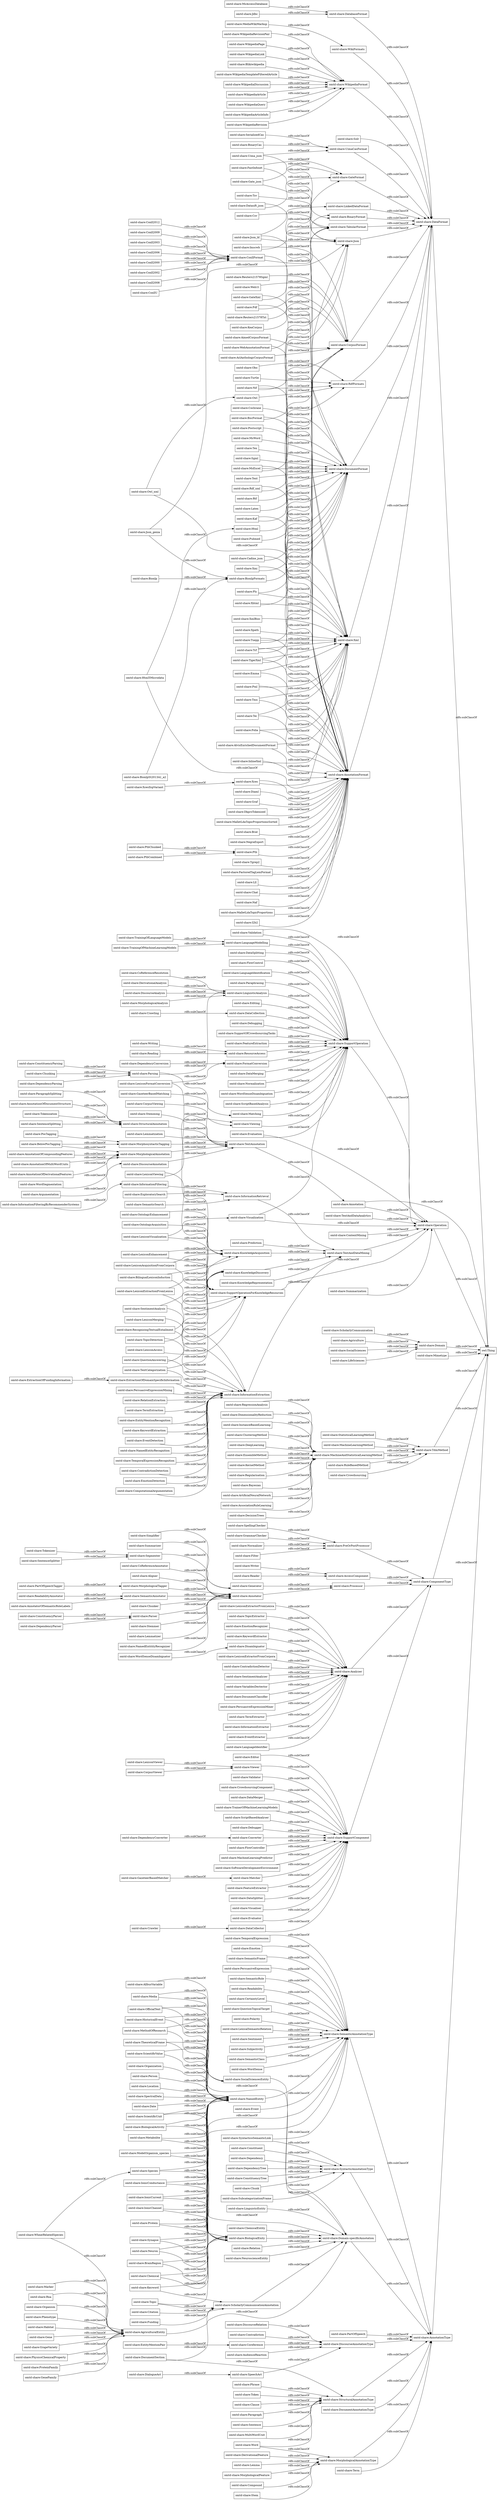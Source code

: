 digraph ar2dtool_diagram { 
rankdir=LR;
size="1000"
node [shape = rectangle, color="black"]; "omtd-share:DocumentSection" "omtd-share:Event" "omtd-share:MachineLearningMethod" "omtd-share:Reuters21578Txt" "omtd-share:BiologicalEnity" "omtd-share:Keyword" "omtd-share:AlvisEnrichedDocumentFormat" "omtd-share:Phenotype" "omtd-share:DecisionTrees" "omtd-share:MorphologicalAnalysis" "omtd-share:Owl" "omtd-share:Conll2003" "omtd-share:Stem" "omtd-share:DocumentClassifier" "omtd-share:Habitat" "omtd-share:DependencyParser" "omtd-share:TextAndDataMining" "omtd-share:Lll" "omtd-share:DataSplitting" "omtd-share:FlowControl" "omtd-share:GateXml" "omtd-share:SentimentAnalysis" "omtd-share:TemporalExpression" "omtd-share:Emotion" "omtd-share:LanguageIdentification" "omtd-share:PtbCombined" "omtd-share:ScientificUnit" "omtd-share:BiologicalActivity" "omtd-share:DiscourceRelation" "omtd-share:RegressionAnalysis" "omtd-share:Xhtml" "omtd-share:SemanticFrame" "omtd-share:Chunker" "omtd-share:Blikiwikipedia" "omtd-share:RecognizingTextualEntailment" "omtd-share:LexiconEnhancement" "omtd-share:PersuasiveExpression" "omtd-share:Chat" "omtd-share:PersuasiveExpressionMiner" "omtd-share:NamedEntityRecognition" "omtd-share:Constituent" "omtd-share:Cochrane" "omtd-share:Agriculture" "omtd-share:Tcf" "omtd-share:Parsing" "omtd-share:DocumentAnnotationType" "omtd-share:TermExtractor" "omtd-share:Paragraph" "omtd-share:Metabolite" "omtd-share:Kaf" "omtd-share:UimaCasFormat" "omtd-share:DataFormat" "omtd-share:DimensionalityReduction" "omtd-share:Media" "omtd-share:KeaCorpus" "omtd-share:WikipediaTemplateFilteredArticle" "omtd-share:SemanticRole" "omtd-share:GazeteerBasedMatcher" "omtd-share:Gate_json" "omtd-share:Generator" "omtd-share:Contradiction" "omtd-share:Naf" "omtd-share:AnnotationOfDocumentStructure" "omtd-share:SoftwareDevelopmentEnvironment" "omtd-share:SupportOperation" "omtd-share:Tsv" "omtd-share:Argumentation" "omtd-share:ExploratorySearch" "omtd-share:Conll2006" "omtd-share:Postscript" "omtd-share:Filter" "omtd-share:ModelOrganism_species" "omtd-share:Csv" "omtd-share:Parser" "omtd-share:ConstituencyParsing" "omtd-share:InformationExtractor" "omtd-share:AimedCorpusFormat" "omtd-share:SyntacticoSemanticLink" "omtd-share:Stemming" "omtd-share:ScholarlyCommunicationAnnotation" "omtd-share:Word" "omtd-share:Converter" "omtd-share:NamedEntity" "omtd-share:XcesIlspVariant" "omtd-share:Conll2000" "omtd-share:Paraphrasing" "omtd-share:DocumentFormat" "omtd-share:MalletLdaTopicProportions" "omtd-share:Sentence" "omtd-share:Gene" "omtd-share:Emma" "omtd-share:FeatureExtractor" "omtd-share:Operation" "omtd-share:Mimetype" "omtd-share:Chunk" "omtd-share:XmlBioc" "omtd-share:Stemmer" "omtd-share:WordSegmentation" "omtd-share:InformationRetrieval" "omtd-share:KnowledgeRepresentation" "omtd-share:Datasift_json" "omtd-share:AclAnthologyCorpusFormat" "omtd-share:ResourceAccess" "omtd-share:InformationExtraction" "omtd-share:ConstituencyParser" "omtd-share:TigerXml" "omtd-share:Reader" "omtd-share:LinkedDataFormat" "omtd-share:DiscourseAnnotationType" "omtd-share:Validation" "omtd-share:Tokenizer" "omtd-share:Lemmatizer" "omtd-share:Html" "omtd-share:NamedEntitityRecognizer" "omtd-share:InstanceBasedLearning" "omtd-share:TrainingOfMachineLearningModels" "omtd-share:DataSplitter" "omtd-share:Cadixe_json" "omtd-share:RuleBasedMethod" "omtd-share:Crowdsourcing" "omtd-share:IonicConductance" "omtd-share:Json_ld" "omtd-share:Diaml" "omtd-share:WikipediaDiscussion" "omtd-share:EntityMentionPair" "omtd-share:Disambiguator" "omtd-share:TemporalExpressionRecognition" "omtd-share:AgriculturalEntity" "omtd-share:SentenceSplitter" "omtd-share:PartOfSpeechTagger" "omtd-share:FastInfoset" "omtd-share:Term" "omtd-share:Visualiser" "omtd-share:Reuters21578Sgml" "omtd-share:TopicDetection" "omtd-share:Tex" "omtd-share:Readability" "omtd-share:NeuroscienceEntity" "omtd-share:Matching" "omtd-share:Segmenter" "omtd-share:ContradictionDetection" "omtd-share:Owl_xml" "omtd-share:Domain-specificAnnotation" "omtd-share:Organization" "omtd-share:EventExtractor" "omtd-share:LexiconViewer" "omtd-share:CorpusViewing" "omtd-share:CoReferenceAnnotator" "omtd-share:SpellingChecker" "omtd-share:GateFormat" "omtd-share:Aligner" "omtd-share:WordSenseDisambiguator" "omtd-share:Compound" "omtd-share:Tokenization" "omtd-share:GrapeVariety" "omtd-share:ClusteringMethod" "omtd-share:Conll2002" "omtd-share:MediaWikiMarkup" "omtd-share:LexiconAccess" "omtd-share:CoReferenceResolution" "omtd-share:Html5Microdata" "omtd-share:DatabaseFormat" "omtd-share:LexiconAcquisitionFromCorpora" "omtd-share:AnnotationOfCompoundingFeatures" "omtd-share:OfficialText" "omtd-share:LanguageIdentifier" "omtd-share:Debugging" "omtd-share:LexiconExtractorFromLexica" "omtd-share:PosTagging" "omtd-share:BilingualLexiconInduction" "omtd-share:Ptb" "omtd-share:Evaluator" "omtd-share:Processor" "omtd-share:LanguageModelling" "omtd-share:WikiFormats" "omtd-share:CertaintyLevel" "omtd-share:MachineAndStatisticalLearningMethod" "omtd-share:Pml" "omtd-share:AnnotationFormat" "omtd-share:Matcher" "omtd-share:PhysicoChemicalProperty" "omtd-share:SupportOfCrowdsourcingTasks" "omtd-share:QuestionTopicalTarget" "omtd-share:Polarity" "omtd-share:EmotionDetection" "omtd-share:Citation" "omtd-share:LexicalSemanticRelation" "omtd-share:WikipediaArticle" "omtd-share:Editor" "omtd-share:FeatureExtraction" "omtd-share:TopicExtractor" "omtd-share:DeepLearning" "omtd-share:DataCollector" "omtd-share:AccessComponent" "omtd-share:ComputationalArgumentation" "omtd-share:Conll2008" "omtd-share:IonicChannel" "omtd-share:ContentMining" "omtd-share:MorphologicalAnnotationType" "omtd-share:SubcategorizationFrame" "omtd-share:EnsembleMethod" "omtd-share:ProteinFamily" "omtd-share:TextCategorization" "omtd-share:StructuralAnnotation" "omtd-share:Imscwb" "omtd-share:WheatRelatedSpecies" "omtd-share:MsExcel" "omtd-share:GrammarChecker" "omtd-share:DialogueAct" "omtd-share:AnnotationOfMultiWordUnits" "omtd-share:Domain" "omtd-share:DependencyConversion" "omtd-share:FormatConversion" "omtd-share:QuestionAnswering" "omtd-share:Neuron" "omtd-share:Topic" "omtd-share:Person" "omtd-share:LinguisticEntity" "omtd-share:Lemmatization" "omtd-share:Summarizer" "omtd-share:WikipediaQuery" "omtd-share:LinguisticAnalysis" "omtd-share:SemanticSearch" "omtd-share:DerivationalAnalysis" "omtd-share:Xml" "omtd-share:Sentiment" "omtd-share:MorphosyntacticTagging" "omtd-share:WikipediaArticleInfo" "omtd-share:Nif" "omtd-share:WikipediaFormat" "omtd-share:SyntacticAnnotationType" "omtd-share:Writing" "omtd-share:TdmMethod" "omtd-share:Pubmed" "omtd-share:Xpath" "omtd-share:DerivationalFeature" "omtd-share:Chunking" "omtd-share:BinaryFormat" "omtd-share:Species" "omtd-share:Evaluation" "omtd-share:KernelMethod" "omtd-share:CorpusViewer" "omtd-share:LexiconViewing" "omtd-share:LexiconFormatConversion" "omtd-share:DiscourseAnalysis" "omtd-share:SupportOperationForKnowledgeResources" "omtd-share:Validator" "omtd-share:Regularisation" "omtd-share:InformationFiltering" "omtd-share:BinaryCas" "omtd-share:Xmi" "omtd-share:DiscourseAnnotation" "omtd-share:CrowdsourcingComponent" "omtd-share:Synapse" "omtd-share:SocialSciences" "omtd-share:EmotionRecognizer" "omtd-share:Viewer" "omtd-share:Jdbc" "omtd-share:Graf" "omtd-share:Json" "omtd-share:MorphologicalAnnotation" "omtd-share:MultiWordUnit" "omtd-share:WikipediaRevision" "omtd-share:ExtractionOfDomainSpecificInformation" "omtd-share:LexiconExtractionFromLexica" "omtd-share:Phrase" "omtd-share:Bayesian" "omtd-share:Simplifier" "omtd-share:Summarization" "omtd-share:TrainerOfMachineLearningModels" "omtd-share:WikipediaRevisionPair" "omtd-share:Annotation" "omtd-share:DataMerging" "omtd-share:GeneFamily" "omtd-share:Normalization" "omtd-share:Coreference" "omtd-share:BrainRegion" "omtd-share:KnowledgeAcquisition" "omtd-share:SupportComponent" "omtd-share:DkproTokenized" "omtd-share:StatisticalLearningMethod" "omtd-share:Lemma" "omtd-share:OntologyEnhancement" "omtd-share:MorphologicalFeature" "omtd-share:Location" "omtd-share:PartOfSpeech" "omtd-share:WordSenseDisambiguation" "omtd-share:Uima_json" "omtd-share:TextAnnotation" "omtd-share:PtbChunked" "omtd-share:WebAnnotationFormat" "omtd-share:KeywordExtractor" "omtd-share:Crawler" "omtd-share:RdfFormats" "omtd-share:PreOrPostProcessor" "omtd-share:OntologyAcquisition" "omtd-share:DependencyParsing" "omtd-share:Json_genia" "omtd-share:SemanticAnnotationType" "omtd-share:SerializedCas" "omtd-share:ExtractionOfFundingInformation" "omtd-share:Annotator" "omtd-share:ConllU" "omtd-share:MethodOfResearch" "omtd-share:HistoricalEvent" "omtd-share:Web1t" "omtd-share:Bionlp" "omtd-share:LexiconExtractorFromCorpora" "omtd-share:WikipediaPage" "omtd-share:Solr" "omtd-share:Tmx" "omtd-share:GazeteerBasedMatching" "omtd-share:ChemicalEntity" "omtd-share:PersuasiveExpressionMining" "omtd-share:Tei" "omtd-share:InformationFilteringByRecommenderSystems" "omtd-share:Xces" "omtd-share:Analyzer" "omtd-share:RelationExtraction" "omtd-share:TextAndDataAnalytics" "omtd-share:ScriptBasedAnalyser" "omtd-share:Brat" "omtd-share:Conll2012" "omtd-share:Normalizer" "omtd-share:TrainingOfLanguageModels" "omtd-share:Pls" "omtd-share:ScriptBasedAnalysis" "omtd-share:ArtificialNeuralNetwork" "omtd-share:Dependency" "omtd-share:Token" "omtd-share:ContradictionDetector" "omtd-share:Debugger" "omtd-share:DependencyConverter" "omtd-share:NegraExport" "omtd-share:Tgrep2" "omtd-share:TermExtraction" "omtd-share:SocialSciencesEntity" "omtd-share:ReadabilityAnnotator" "omtd-share:MorphologicalTagger" "omtd-share:AnnotationOfDerivationalFeatures" "omtd-share:Folia" "omtd-share:Protein" "omtd-share:KnowledgeDiscovery" "omtd-share:IonicCurrent" "omtd-share:MsAccessDatabase" "omtd-share:BionlpSt2013A1_a2" "omtd-share:DependencyTree" "omtd-share:Subjectivity" "omtd-share:TheoreticalFrame" "omtd-share:SentimentAnalyzer" "omtd-share:Crawling" "omtd-share:Conll2009" "omtd-share:Marker" "omtd-share:DataCollection" "omtd-share:EntityMentionRecognition" "omtd-share:Obo" "omtd-share:ScientificValue" "omtd-share:KeywordExtraction" "omtd-share:Viewing" "omtd-share:SentenceSplitting" "omtd-share:FlowController" "omtd-share:MsWord" "omtd-share:EventDetection" "omtd-share:SpectralData" "omtd-share:Turtle" "omtd-share:Rna" "omtd-share:FactoredTagLemFormat" "omtd-share:Chemical" "omtd-share:MachineLearningPredictor" "omtd-share:Date" "omtd-share:Funding" "omtd-share:SemanticClass" "omtd-share:Sgml" "omtd-share:AudienceReaction" "omtd-share:AssociationRuleLearning" "omtd-share:Text" "omtd-share:Tuepp" "omtd-share:BncFormat" "omtd-share:LexiconMerging" "omtd-share:SpeechAct" "omtd-share:I2b2" "omtd-share:Reading" "omtd-share:Rtf" "omtd-share:ConllFormat" "omtd-share:DataMerger" "omtd-share:AnnotationType" "omtd-share:SemanticAnnotator" "omtd-share:ComponentType" "omtd-share:BelowPosTagging" "omtd-share:LifeSciences" "omtd-share:VariablesDectector" "omtd-share:AnnotatorOfSemanticRoleLabels" "omtd-share:Editing" "omtd-share:StructuralAnnotationType" "omtd-share:Writer" "omtd-share:Visualization" "omtd-share:Latex" "omtd-share:ConstituencyTree" "omtd-share:LexiconVisualization" "omtd-share:Organism" "omtd-share:Prediction" "omtd-share:TabularFormat" "omtd-share:Pdf" "omtd-share:ScholarlyCommunication" "omtd-share:Clause" "omtd-share:AllbusVariable" "omtd-share:WordSense" "omtd-share:Rdf_xml" "omtd-share:InlineXml" "omtd-share:BionlpFormats" "omtd-share:CorpusFormat" "omtd-share:ParagraphSplitting" "omtd-share:WikipediaLink" "omtd-share:Relation" "omtd-share:MalletLdaTopicProportionsSorted" ; /*classes style*/
	"omtd-share:Sgml" -> "omtd-share:DocumentFormat" [ label = "rdfs:subClassOf" ];
	"omtd-share:Conll2003" -> "omtd-share:ConllFormat" [ label = "rdfs:subClassOf" ];
	"omtd-share:ContradictionDetection" -> "omtd-share:InformationExtraction" [ label = "rdfs:subClassOf" ];
	"omtd-share:ExtractionOfFundingInformation" -> "omtd-share:ExtractionOfDomainSpecificInformation" [ label = "rdfs:subClassOf" ];
	"omtd-share:CertaintyLevel" -> "omtd-share:SemanticAnnotationType" [ label = "rdfs:subClassOf" ];
	"omtd-share:GazeteerBasedMatching" -> "omtd-share:Matching" [ label = "rdfs:subClassOf" ];
	"omtd-share:ScholarlyCommunicationAnnotation" -> "omtd-share:Domain-specificAnnotation" [ label = "rdfs:subClassOf" ];
	"omtd-share:Bionlp" -> "omtd-share:BionlpFormats" [ label = "rdfs:subClassOf" ];
	"omtd-share:DatabaseFormat" -> "omtd-share:DataFormat" [ label = "rdfs:subClassOf" ];
	"omtd-share:EntityMentionPair" -> "omtd-share:Coreference" [ label = "rdfs:subClassOf" ];
	"omtd-share:WikipediaArticleInfo" -> "omtd-share:WikipediaFormat" [ label = "rdfs:subClassOf" ];
	"omtd-share:RecognizingTextualEntailment" -> "omtd-share:KnowledgeDiscovery" [ label = "rdfs:subClassOf" ];
	"omtd-share:RecognizingTextualEntailment" -> "omtd-share:InformationExtraction" [ label = "rdfs:subClassOf" ];
	"omtd-share:Solr" -> "omtd-share:DataFormat" [ label = "rdfs:subClassOf" ];
	"omtd-share:Reuters21578Sgml" -> "omtd-share:CorpusFormat" [ label = "rdfs:subClassOf" ];
	"omtd-share:BionlpFormats" -> "omtd-share:DocumentFormat" [ label = "rdfs:subClassOf" ];
	"omtd-share:InformationFilteringByRecommenderSystems" -> "omtd-share:InformationFiltering" [ label = "rdfs:subClassOf" ];
	"omtd-share:WikipediaQuery" -> "omtd-share:WikipediaFormat" [ label = "rdfs:subClassOf" ];
	"omtd-share:Csv" -> "omtd-share:TabularFormat" [ label = "rdfs:subClassOf" ];
	"omtd-share:KeaCorpus" -> "omtd-share:CorpusFormat" [ label = "rdfs:subClassOf" ];
	"omtd-share:Validation" -> "omtd-share:SupportOperation" [ label = "rdfs:subClassOf" ];
	"omtd-share:Validation" -> "omtd-share:Operation" [ label = "rdfs:subClassOf" ];
	"omtd-share:MachineAndStatisticalLearningMethod" -> "omtd-share:TdmMethod" [ label = "rdfs:subClassOf" ];
	"omtd-share:Stemming" -> "omtd-share:TextAnnotation" [ label = "rdfs:subClassOf" ];
	"omtd-share:LexicalSemanticRelation" -> "omtd-share:SemanticAnnotationType" [ label = "rdfs:subClassOf" ];
	"omtd-share:SupportComponent" -> "omtd-share:ComponentType" [ label = "rdfs:subClassOf" ];
	"omtd-share:WikipediaRevision" -> "omtd-share:WikipediaFormat" [ label = "rdfs:subClassOf" ];
	"omtd-share:ConllU" -> "omtd-share:ConllFormat" [ label = "rdfs:subClassOf" ];
	"omtd-share:AnnotationFormat" -> "omtd-share:DataFormat" [ label = "rdfs:subClassOf" ];
	"omtd-share:ScholarlyCommunication" -> "omtd-share:Domain" [ label = "rdfs:subClassOf" ];
	"omtd-share:Relation" -> "omtd-share:Domain-specificAnnotation" [ label = "rdfs:subClassOf" ];
	"omtd-share:FastInfoset" -> "omtd-share:GateFormat" [ label = "rdfs:subClassOf" ];
	"omtd-share:FastInfoset" -> "omtd-share:BinaryFormat" [ label = "rdfs:subClassOf" ];
	"omtd-share:LexiconExtractorFromLexica" -> "omtd-share:Analyzer" [ label = "rdfs:subClassOf" ];
	"omtd-share:MsAccessDatabase" -> "omtd-share:DatabaseFormat" [ label = "rdfs:subClassOf" ];
	"omtd-share:AnnotationOfDocumentStructure" -> "omtd-share:StructuralAnnotation" [ label = "rdfs:subClassOf" ];
	"omtd-share:Agriculture" -> "omtd-share:Domain" [ label = "rdfs:subClassOf" ];
	"omtd-share:Debugger" -> "omtd-share:SupportComponent" [ label = "rdfs:subClassOf" ];
	"omtd-share:LexiconMerging" -> "omtd-share:SupportOperationForKnowledgeResources" [ label = "rdfs:subClassOf" ];
	"omtd-share:ConllFormat" -> "omtd-share:TabularFormat" [ label = "rdfs:subClassOf" ];
	"omtd-share:ConllFormat" -> "omtd-share:AnnotationFormat" [ label = "rdfs:subClassOf" ];
	"omtd-share:Topic" -> "omtd-share:SemanticAnnotationType" [ label = "rdfs:subClassOf" ];
	"omtd-share:Topic" -> "omtd-share:ScholarlyCommunicationAnnotation" [ label = "rdfs:subClassOf" ];
	"omtd-share:RuleBasedMethod" -> "omtd-share:TdmMethod" [ label = "rdfs:subClassOf" ];
	"omtd-share:DiscourseAnnotation" -> "omtd-share:TextAnnotation" [ label = "rdfs:subClassOf" ];
	"omtd-share:DeepLearning" -> "omtd-share:MachineAndStatisticalLearningMethod" [ label = "rdfs:subClassOf" ];
	"omtd-share:Conll2009" -> "omtd-share:ConllFormat" [ label = "rdfs:subClassOf" ];
	"omtd-share:Rdf_xml" -> "omtd-share:Xml" [ label = "rdfs:subClassOf" ];
	"omtd-share:Rdf_xml" -> "omtd-share:RdfFormats" [ label = "rdfs:subClassOf" ];
	"omtd-share:AimedCorpusFormat" -> "omtd-share:CorpusFormat" [ label = "rdfs:subClassOf" ];
	"omtd-share:Editing" -> "omtd-share:SupportOperation" [ label = "rdfs:subClassOf" ];
	"omtd-share:LexiconExtractorFromCorpora" -> "omtd-share:Analyzer" [ label = "rdfs:subClassOf" ];
	"omtd-share:Crawling" -> "omtd-share:DataCollection" [ label = "rdfs:subClassOf" ];
	"omtd-share:DependencyParser" -> "omtd-share:Parser" [ label = "rdfs:subClassOf" ];
	"omtd-share:MorphologicalAnnotation" -> "omtd-share:TextAnnotation" [ label = "rdfs:subClassOf" ];
	"omtd-share:Lemma" -> "omtd-share:MorphologicalAnnotationType" [ label = "rdfs:subClassOf" ];
	"omtd-share:Web1t" -> "omtd-share:CorpusFormat" [ label = "rdfs:subClassOf" ];
	"omtd-share:SpectralData" -> "omtd-share:NamedEntity" [ label = "rdfs:subClassOf" ];
	"omtd-share:ConstituencyParsing" -> "omtd-share:Parsing" [ label = "rdfs:subClassOf" ];
	"omtd-share:Debugging" -> "omtd-share:SupportOperation" [ label = "rdfs:subClassOf" ];
	"omtd-share:TabularFormat" -> "omtd-share:DataFormat" [ label = "rdfs:subClassOf" ];
	"omtd-share:BilingualLexiconInduction" -> "omtd-share:SupportOperationForKnowledgeResources" [ label = "rdfs:subClassOf" ];
	"omtd-share:BilingualLexiconInduction" -> "omtd-share:KnowledgeAcquisition" [ label = "rdfs:subClassOf" ];
	"omtd-share:Crawler" -> "omtd-share:DataCollector" [ label = "rdfs:subClassOf" ];
	"omtd-share:PosTagging" -> "omtd-share:MorphosyntacticTagging" [ label = "rdfs:subClassOf" ];
	"omtd-share:KnowledgeRepresentation" -> "omtd-share:TextAndDataMining" [ label = "rdfs:subClassOf" ];
	"omtd-share:Tei" -> "omtd-share:Xml" [ label = "rdfs:subClassOf" ];
	"omtd-share:Tei" -> "omtd-share:AnnotationFormat" [ label = "rdfs:subClassOf" ];
	"omtd-share:Xhtml" -> "omtd-share:Xml" [ label = "rdfs:subClassOf" ];
	"omtd-share:Xhtml" -> "omtd-share:DocumentFormat" [ label = "rdfs:subClassOf" ];
	"omtd-share:SupportOperation" -> "omtd-share:Operation" [ label = "rdfs:subClassOf" ];
	"omtd-share:Media" -> "omtd-share:SocialSciencesEntity" [ label = "rdfs:subClassOf" ];
	"omtd-share:Media" -> "omtd-share:NamedEntity" [ label = "rdfs:subClassOf" ];
	"omtd-share:NamedEntityRecognition" -> "omtd-share:InformationExtraction" [ label = "rdfs:subClassOf" ];
	"omtd-share:InlineXml" -> "omtd-share:Xml" [ label = "rdfs:subClassOf" ];
	"omtd-share:InlineXml" -> "omtd-share:AnnotationFormat" [ label = "rdfs:subClassOf" ];
	"omtd-share:LexiconExtractionFromLexica" -> "omtd-share:SupportOperationForKnowledgeResources" [ label = "rdfs:subClassOf" ];
	"omtd-share:LexiconExtractionFromLexica" -> "omtd-share:KnowledgeAcquisition" [ label = "rdfs:subClassOf" ];
	"omtd-share:LexiconEnhancement" -> "omtd-share:SupportOperationForKnowledgeResources" [ label = "rdfs:subClassOf" ];
	"omtd-share:LexiconEnhancement" -> "omtd-share:KnowledgeAcquisition" [ label = "rdfs:subClassOf" ];
	"omtd-share:TdmMethod" -> "owl:Thing" [ label = "rdfs:subClassOf" ];
	"omtd-share:ScientificUnit" -> "omtd-share:NamedEntity" [ label = "rdfs:subClassOf" ];
	"omtd-share:ScientificUnit" -> "omtd-share:Domain-specificAnnotation" [ label = "rdfs:subClassOf" ];
	"omtd-share:MorphologicalAnalysis" -> "omtd-share:LinguisticAnalysis" [ label = "rdfs:subClassOf" ];
	"omtd-share:QuestionAnswering" -> "omtd-share:KnowledgeDiscovery" [ label = "rdfs:subClassOf" ];
	"omtd-share:QuestionAnswering" -> "omtd-share:InformationExtraction" [ label = "rdfs:subClassOf" ];
	"omtd-share:SerializedCas" -> "omtd-share:UimaCasFormat" [ label = "rdfs:subClassOf" ];
	"omtd-share:Term" -> "omtd-share:AnnotationType" [ label = "rdfs:subClassOf" ];
	"omtd-share:Gene" -> "omtd-share:AgriculturalEntity" [ label = "rdfs:subClassOf" ];
	"omtd-share:Stemmer" -> "omtd-share:Annotator" [ label = "rdfs:subClassOf" ];
	"omtd-share:OfficialText" -> "omtd-share:SocialSciencesEntity" [ label = "rdfs:subClassOf" ];
	"omtd-share:OfficialText" -> "omtd-share:NamedEntity" [ label = "rdfs:subClassOf" ];
	"omtd-share:Segmenter" -> "omtd-share:Annotator" [ label = "rdfs:subClassOf" ];
	"omtd-share:Neuron" -> "omtd-share:NamedEntity" [ label = "rdfs:subClassOf" ];
	"omtd-share:Neuron" -> "omtd-share:BiologicalEnity" [ label = "rdfs:subClassOf" ];
	"omtd-share:Tmx" -> "omtd-share:Xml" [ label = "rdfs:subClassOf" ];
	"omtd-share:Tmx" -> "omtd-share:AnnotationFormat" [ label = "rdfs:subClassOf" ];
	"omtd-share:Prediction" -> "omtd-share:TextAndDataMining" [ label = "rdfs:subClassOf" ];
	"omtd-share:MediaWikiMarkup" -> "omtd-share:WikiFormats" [ label = "rdfs:subClassOf" ];
	"omtd-share:Paragraph" -> "omtd-share:StructuralAnnotationType" [ label = "rdfs:subClassOf" ];
	"omtd-share:Graf" -> "omtd-share:AnnotationFormat" [ label = "rdfs:subClassOf" ];
	"omtd-share:ParagraphSplitting" -> "omtd-share:StructuralAnnotation" [ label = "rdfs:subClassOf" ];
	"omtd-share:MultiWordUnit" -> "omtd-share:StructuralAnnotationType" [ label = "rdfs:subClassOf" ];
	"omtd-share:WikiFormats" -> "omtd-share:DataFormat" [ label = "rdfs:subClassOf" ];
	"omtd-share:IonicChannel" -> "omtd-share:NamedEntity" [ label = "rdfs:subClassOf" ];
	"omtd-share:IonicChannel" -> "omtd-share:BiologicalEnity" [ label = "rdfs:subClassOf" ];
	"omtd-share:Habitat" -> "omtd-share:AgriculturalEntity" [ label = "rdfs:subClassOf" ];
	"omtd-share:SemanticRole" -> "omtd-share:SemanticAnnotationType" [ label = "rdfs:subClassOf" ];
	"omtd-share:I2b2" -> "omtd-share:AnnotationFormat" [ label = "rdfs:subClassOf" ];
	"omtd-share:DataFormat" -> "owl:Thing" [ label = "rdfs:subClassOf" ];
	"omtd-share:SemanticSearch" -> "omtd-share:InformationRetrieval" [ label = "rdfs:subClassOf" ];
	"omtd-share:Uima_json" -> "omtd-share:UimaCasFormat" [ label = "rdfs:subClassOf" ];
	"omtd-share:Uima_json" -> "omtd-share:Json" [ label = "rdfs:subClassOf" ];
	"omtd-share:Html" -> "omtd-share:DocumentFormat" [ label = "rdfs:subClassOf" ];
	"omtd-share:LinguisticEntity" -> "omtd-share:Domain-specificAnnotation" [ label = "rdfs:subClassOf" ];
	"omtd-share:LexiconVisualization" -> "omtd-share:Visualization" [ label = "rdfs:subClassOf" ];
	"omtd-share:LexiconVisualization" -> "omtd-share:SupportOperationForKnowledgeResources" [ label = "rdfs:subClassOf" ];
	"omtd-share:TermExtractor" -> "omtd-share:Analyzer" [ label = "rdfs:subClassOf" ];
	"omtd-share:Summarization" -> "omtd-share:Operation" [ label = "rdfs:subClassOf" ];
	"omtd-share:DimensionalityReduction" -> "omtd-share:MachineAndStatisticalLearningMethod" [ label = "rdfs:subClassOf" ];
	"omtd-share:Mimetype" -> "owl:Thing" [ label = "rdfs:subClassOf" ];
	"omtd-share:AlvisEnrichedDocumentFormat" -> "omtd-share:Xml" [ label = "rdfs:subClassOf" ];
	"omtd-share:AlvisEnrichedDocumentFormat" -> "omtd-share:AnnotationFormat" [ label = "rdfs:subClassOf" ];
	"omtd-share:BinaryCas" -> "omtd-share:UimaCasFormat" [ label = "rdfs:subClassOf" ];
	"omtd-share:Cadixe_json" -> "omtd-share:Json" [ label = "rdfs:subClassOf" ];
	"omtd-share:Cadixe_json" -> "omtd-share:AnnotationFormat" [ label = "rdfs:subClassOf" ];
	"omtd-share:WikipediaArticle" -> "omtd-share:WikipediaFormat" [ label = "rdfs:subClassOf" ];
	"omtd-share:TemporalExpressionRecognition" -> "omtd-share:InformationExtraction" [ label = "rdfs:subClassOf" ];
	"omtd-share:SentimentAnalysis" -> "omtd-share:KnowledgeDiscovery" [ label = "rdfs:subClassOf" ];
	"omtd-share:SentimentAnalysis" -> "omtd-share:InformationExtraction" [ label = "rdfs:subClassOf" ];
	"omtd-share:Evaluation" -> "omtd-share:SupportOperation" [ label = "rdfs:subClassOf" ];
	"omtd-share:Evaluation" -> "omtd-share:Operation" [ label = "rdfs:subClassOf" ];
	"omtd-share:Visualization" -> "omtd-share:SupportOperation" [ label = "rdfs:subClassOf" ];
	"omtd-share:Visualization" -> "omtd-share:Operation" [ label = "rdfs:subClassOf" ];
	"omtd-share:WikipediaRevisionPair" -> "omtd-share:WikipediaFormat" [ label = "rdfs:subClassOf" ];
	"omtd-share:Normalization" -> "omtd-share:SupportOperation" [ label = "rdfs:subClassOf" ];
	"omtd-share:Tcf" -> "omtd-share:Xml" [ label = "rdfs:subClassOf" ];
	"omtd-share:Tcf" -> "omtd-share:CorpusFormat" [ label = "rdfs:subClassOf" ];
	"omtd-share:Tcf" -> "omtd-share:AnnotationFormat" [ label = "rdfs:subClassOf" ];
	"omtd-share:GateFormat" -> "omtd-share:DataFormat" [ label = "rdfs:subClassOf" ];
	"omtd-share:Gate_json" -> "omtd-share:Json" [ label = "rdfs:subClassOf" ];
	"omtd-share:Gate_json" -> "omtd-share:GateFormat" [ label = "rdfs:subClassOf" ];
	"omtd-share:Analyzer" -> "omtd-share:ComponentType" [ label = "rdfs:subClassOf" ];
	"omtd-share:Emotion" -> "omtd-share:SemanticAnnotationType" [ label = "rdfs:subClassOf" ];
	"omtd-share:MsWord" -> "omtd-share:DocumentFormat" [ label = "rdfs:subClassOf" ];
	"omtd-share:Polarity" -> "omtd-share:SemanticAnnotationType" [ label = "rdfs:subClassOf" ];
	"omtd-share:AnnotationType" -> "owl:Thing" [ label = "rdfs:subClassOf" ];
	"omtd-share:SoftwareDevelopmentEnvironment" -> "omtd-share:SupportComponent" [ label = "rdfs:subClassOf" ];
	"omtd-share:LexiconAcquisitionFromCorpora" -> "omtd-share:SupportOperationForKnowledgeResources" [ label = "rdfs:subClassOf" ];
	"omtd-share:LexiconAcquisitionFromCorpora" -> "omtd-share:KnowledgeAcquisition" [ label = "rdfs:subClassOf" ];
	"omtd-share:TemporalExpression" -> "omtd-share:SemanticAnnotationType" [ label = "rdfs:subClassOf" ];
	"omtd-share:InformationRetrieval" -> "omtd-share:TextAndDataMining" [ label = "rdfs:subClassOf" ];
	"omtd-share:Viewing" -> "omtd-share:SupportOperation" [ label = "rdfs:subClassOf" ];
	"omtd-share:LinkedDataFormat" -> "omtd-share:DataFormat" [ label = "rdfs:subClassOf" ];
	"omtd-share:ReadabilityAnnotator" -> "omtd-share:SemanticAnnotator" [ label = "rdfs:subClassOf" ];
	"omtd-share:Xml" -> "omtd-share:DataFormat" [ label = "rdfs:subClassOf" ];
	"omtd-share:Phenotype" -> "omtd-share:AgriculturalEntity" [ label = "rdfs:subClassOf" ];
	"omtd-share:ProteinFamily" -> "omtd-share:AgriculturalEntity" [ label = "rdfs:subClassOf" ];
	"omtd-share:Citation" -> "omtd-share:ScholarlyCommunicationAnnotation" [ label = "rdfs:subClassOf" ];
	"omtd-share:Annotator" -> "omtd-share:Processor" [ label = "rdfs:subClassOf" ];
	"omtd-share:CorpusViewing" -> "omtd-share:Viewing" [ label = "rdfs:subClassOf" ];
	"omtd-share:SyntacticAnnotationType" -> "omtd-share:AnnotationType" [ label = "rdfs:subClassOf" ];
	"omtd-share:WikipediaDiscussion" -> "omtd-share:WikipediaFormat" [ label = "rdfs:subClassOf" ];
	"omtd-share:Pls" -> "omtd-share:Xml" [ label = "rdfs:subClassOf" ];
	"omtd-share:Pls" -> "omtd-share:DocumentFormat" [ label = "rdfs:subClassOf" ];
	"omtd-share:TopicDetection" -> "omtd-share:KnowledgeDiscovery" [ label = "rdfs:subClassOf" ];
	"omtd-share:TopicDetection" -> "omtd-share:InformationExtraction" [ label = "rdfs:subClassOf" ];
	"omtd-share:Marker" -> "omtd-share:AgriculturalEntity" [ label = "rdfs:subClassOf" ];
	"omtd-share:Event" -> "omtd-share:SemanticAnnotationType" [ label = "rdfs:subClassOf" ];
	"omtd-share:MachineLearningMethod" -> "omtd-share:TdmMethod" [ label = "rdfs:subClassOf" ];
	"omtd-share:OntologyAcquisition" -> "omtd-share:KnowledgeAcquisition" [ label = "rdfs:subClassOf" ];
	"omtd-share:WordSegmentation" -> "omtd-share:MorphologicalAnnotation" [ label = "rdfs:subClassOf" ];
	"omtd-share:TextAndDataMining" -> "omtd-share:Operation" [ label = "rdfs:subClassOf" ];
	"omtd-share:Keyword" -> "omtd-share:SemanticAnnotationType" [ label = "rdfs:subClassOf" ];
	"omtd-share:Keyword" -> "omtd-share:ScholarlyCommunicationAnnotation" [ label = "rdfs:subClassOf" ];
	"omtd-share:Reuters21578Txt" -> "omtd-share:CorpusFormat" [ label = "rdfs:subClassOf" ];
	"omtd-share:SyntacticoSemanticLink" -> "omtd-share:SyntacticAnnotationType" [ label = "rdfs:subClassOf" ];
	"omtd-share:SyntacticoSemanticLink" -> "omtd-share:SemanticAnnotationType" [ label = "rdfs:subClassOf" ];
	"omtd-share:Writing" -> "omtd-share:ResourceAccess" [ label = "rdfs:subClassOf" ];
	"omtd-share:KeywordExtractor" -> "omtd-share:Analyzer" [ label = "rdfs:subClassOf" ];
	"omtd-share:Imscwb" -> "omtd-share:TabularFormat" [ label = "rdfs:subClassOf" ];
	"omtd-share:Imscwb" -> "omtd-share:CorpusFormat" [ label = "rdfs:subClassOf" ];
	"omtd-share:Writer" -> "omtd-share:AccessComponent" [ label = "rdfs:subClassOf" ];
	"omtd-share:ModelOrganism_species" -> "omtd-share:NamedEntity" [ label = "rdfs:subClassOf" ];
	"omtd-share:ModelOrganism_species" -> "omtd-share:BiologicalEnity" [ label = "rdfs:subClassOf" ];
	"omtd-share:DocumentClassifier" -> "omtd-share:Analyzer" [ label = "rdfs:subClassOf" ];
	"omtd-share:DiscourseAnnotationType" -> "omtd-share:AnnotationType" [ label = "rdfs:subClassOf" ];
	"omtd-share:Stem" -> "omtd-share:MorphologicalAnnotationType" [ label = "rdfs:subClassOf" ];
	"omtd-share:Generator" -> "omtd-share:Processor" [ label = "rdfs:subClassOf" ];
	"omtd-share:RelationExtraction" -> "omtd-share:InformationExtraction" [ label = "rdfs:subClassOf" ];
	"omtd-share:SemanticAnnotationType" -> "omtd-share:AnnotationType" [ label = "rdfs:subClassOf" ];
	"omtd-share:Processor" -> "omtd-share:ComponentType" [ label = "rdfs:subClassOf" ];
	"omtd-share:Obo" -> "omtd-share:RdfFormats" [ label = "rdfs:subClassOf" ];
	"omtd-share:NeuroscienceEntity" -> "omtd-share:Domain-specificAnnotation" [ label = "rdfs:subClassOf" ];
	"omtd-share:ContradictionDetector" -> "omtd-share:Analyzer" [ label = "rdfs:subClassOf" ];
	"omtd-share:EventDetection" -> "omtd-share:InformationExtraction" [ label = "rdfs:subClassOf" ];
	"omtd-share:AnnotatorOfSemanticRoleLabels" -> "omtd-share:SemanticAnnotator" [ label = "rdfs:subClassOf" ];
	"omtd-share:Reader" -> "omtd-share:AccessComponent" [ label = "rdfs:subClassOf" ];
	"omtd-share:DkproTokenized" -> "omtd-share:AnnotationFormat" [ label = "rdfs:subClassOf" ];
	"omtd-share:Contradiction" -> "omtd-share:DiscourseAnnotationType" [ label = "rdfs:subClassOf" ];
	"omtd-share:IonicCurrent" -> "omtd-share:NamedEntity" [ label = "rdfs:subClassOf" ];
	"omtd-share:IonicCurrent" -> "omtd-share:BiologicalEnity" [ label = "rdfs:subClassOf" ];
	"omtd-share:Datasift_json" -> "omtd-share:Json" [ label = "rdfs:subClassOf" ];
	"omtd-share:Datasift_json" -> "omtd-share:GateFormat" [ label = "rdfs:subClassOf" ];
	"omtd-share:Rtf" -> "omtd-share:DocumentFormat" [ label = "rdfs:subClassOf" ];
	"omtd-share:DataCollector" -> "omtd-share:SupportComponent" [ label = "rdfs:subClassOf" ];
	"omtd-share:SubcategorizationFrame" -> "omtd-share:SyntacticAnnotationType" [ label = "rdfs:subClassOf" ];
	"omtd-share:Diaml" -> "omtd-share:AnnotationFormat" [ label = "rdfs:subClassOf" ];
	"omtd-share:BncFormat" -> "omtd-share:Xml" [ label = "rdfs:subClassOf" ];
	"omtd-share:BncFormat" -> "omtd-share:CorpusFormat" [ label = "rdfs:subClassOf" ];
	"omtd-share:Date" -> "omtd-share:NamedEntity" [ label = "rdfs:subClassOf" ];
	"omtd-share:PartOfSpeech" -> "omtd-share:AnnotationType" [ label = "rdfs:subClassOf" ];
	"omtd-share:Tokenizer" -> "omtd-share:Segmenter" [ label = "rdfs:subClassOf" ];
	"omtd-share:StructuralAnnotationType" -> "omtd-share:AnnotationType" [ label = "rdfs:subClassOf" ];
	"omtd-share:ConstituencyTree" -> "omtd-share:SyntacticAnnotationType" [ label = "rdfs:subClassOf" ];
	"omtd-share:ComputationalArgumentation" -> "omtd-share:InformationExtraction" [ label = "rdfs:subClassOf" ];
	"omtd-share:TheoreticalFrame" -> "omtd-share:SocialSciencesEntity" [ label = "rdfs:subClassOf" ];
	"omtd-share:TheoreticalFrame" -> "omtd-share:NamedEntity" [ label = "rdfs:subClassOf" ];
	"omtd-share:Constituent" -> "omtd-share:SyntacticAnnotationType" [ label = "rdfs:subClassOf" ];
	"omtd-share:Sentence" -> "omtd-share:StructuralAnnotationType" [ label = "rdfs:subClassOf" ];
	"omtd-share:Text" -> "omtd-share:DocumentFormat" [ label = "rdfs:subClassOf" ];
	"omtd-share:CorpusViewer" -> "omtd-share:Viewer" [ label = "rdfs:subClassOf" ];
	"omtd-share:SentimentAnalyzer" -> "omtd-share:Analyzer" [ label = "rdfs:subClassOf" ];
	"omtd-share:EnsembleMethod" -> "omtd-share:MachineAndStatisticalLearningMethod" [ label = "rdfs:subClassOf" ];
	"omtd-share:GeneFamily" -> "omtd-share:AgriculturalEntity" [ label = "rdfs:subClassOf" ];
	"omtd-share:Simplifier" -> "omtd-share:Generator" [ label = "rdfs:subClassOf" ];
	"omtd-share:MalletLdaTopicProportionsSorted" -> "omtd-share:AnnotationFormat" [ label = "rdfs:subClassOf" ];
	"omtd-share:Protein" -> "omtd-share:NamedEntity" [ label = "rdfs:subClassOf" ];
	"omtd-share:Protein" -> "omtd-share:BiologicalEnity" [ label = "rdfs:subClassOf" ];
	"omtd-share:Conll2000" -> "omtd-share:ConllFormat" [ label = "rdfs:subClassOf" ];
	"omtd-share:BrainRegion" -> "omtd-share:NamedEntity" [ label = "rdfs:subClassOf" ];
	"omtd-share:BrainRegion" -> "omtd-share:BiologicalEnity" [ label = "rdfs:subClassOf" ];
	"omtd-share:VariablesDectector" -> "omtd-share:Analyzer" [ label = "rdfs:subClassOf" ];
	"omtd-share:CoReferenceResolution" -> "omtd-share:LinguisticAnalysis" [ label = "rdfs:subClassOf" ];
	"omtd-share:Chunking" -> "omtd-share:Parsing" [ label = "rdfs:subClassOf" ];
	"omtd-share:DocumentFormat" -> "omtd-share:DataFormat" [ label = "rdfs:subClassOf" ];
	"omtd-share:Compound" -> "omtd-share:MorphologicalAnnotationType" [ label = "rdfs:subClassOf" ];
	"omtd-share:Disambiguator" -> "omtd-share:Analyzer" [ label = "rdfs:subClassOf" ];
	"omtd-share:WikipediaPage" -> "omtd-share:WikipediaFormat" [ label = "rdfs:subClassOf" ];
	"omtd-share:DependencyConversion" -> "omtd-share:FormatConversion" [ label = "rdfs:subClassOf" ];
	"omtd-share:QuestionTopicalTarget" -> "omtd-share:SemanticAnnotationType" [ label = "rdfs:subClassOf" ];
	"omtd-share:ExploratorySearch" -> "omtd-share:InformationRetrieval" [ label = "rdfs:subClassOf" ];
	"omtd-share:Filter" -> "omtd-share:PreOrPostProcessor" [ label = "rdfs:subClassOf" ];
	"omtd-share:Lemmatization" -> "omtd-share:TextAnnotation" [ label = "rdfs:subClassOf" ];
	"omtd-share:Conll2012" -> "omtd-share:ConllFormat" [ label = "rdfs:subClassOf" ];
	"omtd-share:InformationExtractor" -> "omtd-share:Analyzer" [ label = "rdfs:subClassOf" ];
	"omtd-share:Naf" -> "omtd-share:AnnotationFormat" [ label = "rdfs:subClassOf" ];
	"omtd-share:DataCollection" -> "omtd-share:SupportOperation" [ label = "rdfs:subClassOf" ];
	"omtd-share:Lemmatizer" -> "omtd-share:Annotator" [ label = "rdfs:subClassOf" ];
	"omtd-share:OntologyEnhancement" -> "omtd-share:KnowledgeAcquisition" [ label = "rdfs:subClassOf" ];
	"omtd-share:SpeechAct" -> "omtd-share:DiscourseAnnotationType" [ label = "rdfs:subClassOf" ];
	"omtd-share:MorphosyntacticTagging" -> "omtd-share:TextAnnotation" [ label = "rdfs:subClassOf" ];
	"omtd-share:SemanticAnnotator" -> "omtd-share:Annotator" [ label = "rdfs:subClassOf" ];
	"omtd-share:Dependency" -> "omtd-share:SyntacticAnnotationType" [ label = "rdfs:subClassOf" ];
	"omtd-share:Rna" -> "omtd-share:AgriculturalEntity" [ label = "rdfs:subClassOf" ];
	"omtd-share:Visualiser" -> "omtd-share:SupportComponent" [ label = "rdfs:subClassOf" ];
	"omtd-share:Postscript" -> "omtd-share:DocumentFormat" [ label = "rdfs:subClassOf" ];
	"omtd-share:MalletLdaTopicProportions" -> "omtd-share:AnnotationFormat" [ label = "rdfs:subClassOf" ];
	"omtd-share:Viewer" -> "omtd-share:SupportComponent" [ label = "rdfs:subClassOf" ];
	"omtd-share:GrammarChecker" -> "omtd-share:PreOrPostProcessor" [ label = "rdfs:subClassOf" ];
	"omtd-share:Ptb" -> "omtd-share:AnnotationFormat" [ label = "rdfs:subClassOf" ];
	"omtd-share:Converter" -> "omtd-share:SupportComponent" [ label = "rdfs:subClassOf" ];
	"omtd-share:PersuasiveExpressionMining" -> "omtd-share:InformationExtraction" [ label = "rdfs:subClassOf" ];
	"omtd-share:InformationExtraction" -> "omtd-share:TextAndDataMining" [ label = "rdfs:subClassOf" ];
	"omtd-share:Crowdsourcing" -> "omtd-share:TdmMethod" [ label = "rdfs:subClassOf" ];
	"omtd-share:DiscourceRelation" -> "omtd-share:DiscourseAnnotationType" [ label = "rdfs:subClassOf" ];
	"omtd-share:WordSenseDisambiguator" -> "omtd-share:Disambiguator" [ label = "rdfs:subClassOf" ];
	"omtd-share:ClusteringMethod" -> "omtd-share:MachineAndStatisticalLearningMethod" [ label = "rdfs:subClassOf" ];
	"omtd-share:GateXml" -> "omtd-share:Xml" [ label = "rdfs:subClassOf" ];
	"omtd-share:GateXml" -> "omtd-share:GateFormat" [ label = "rdfs:subClassOf" ];
	"omtd-share:SupportOperationForKnowledgeResources" -> "omtd-share:Operation" [ label = "rdfs:subClassOf" ];
	"omtd-share:FlowController" -> "omtd-share:SupportComponent" [ label = "rdfs:subClassOf" ];
	"omtd-share:LinguisticAnalysis" -> "omtd-share:SupportOperation" [ label = "rdfs:subClassOf" ];
	"omtd-share:TextCategorization" -> "omtd-share:InformationExtraction" [ label = "rdfs:subClassOf" ];
	"omtd-share:TextCategorization" -> "omtd-share:KnowledgeDiscovery" [ label = "rdfs:subClassOf" ];
	"omtd-share:DerivationalFeature" -> "omtd-share:MorphologicalAnnotationType" [ label = "rdfs:subClassOf" ];
	"omtd-share:WikipediaLink" -> "omtd-share:WikipediaFormat" [ label = "rdfs:subClassOf" ];
	"omtd-share:Conll2006" -> "omtd-share:ConllFormat" [ label = "rdfs:subClassOf" ];
	"omtd-share:KnowledgeDiscovery" -> "omtd-share:TextAndDataMining" [ label = "rdfs:subClassOf" ];
	"omtd-share:CrowdsourcingComponent" -> "omtd-share:SupportComponent" [ label = "rdfs:subClassOf" ];
	"omtd-share:Tgrep2" -> "omtd-share:AnnotationFormat" [ label = "rdfs:subClassOf" ];
	"omtd-share:ChemicalEntity" -> "omtd-share:Domain-specificAnnotation" [ label = "rdfs:subClassOf" ];
	"omtd-share:AgriculturalEntity" -> "omtd-share:Domain-specificAnnotation" [ label = "rdfs:subClassOf" ];
	"omtd-share:Matcher" -> "omtd-share:SupportComponent" [ label = "rdfs:subClassOf" ];
	"omtd-share:AnnotationOfMultiWordUnits" -> "omtd-share:MorphologicalAnnotation" [ label = "rdfs:subClassOf" ];
	"omtd-share:Editor" -> "omtd-share:SupportComponent" [ label = "rdfs:subClassOf" ];
	"omtd-share:Domain" -> "owl:Thing" [ label = "rdfs:subClassOf" ];
	"omtd-share:Token" -> "omtd-share:StructuralAnnotationType" [ label = "rdfs:subClassOf" ];
	"omtd-share:SentenceSplitting" -> "omtd-share:StructuralAnnotation" [ label = "rdfs:subClassOf" ];
	"omtd-share:Validator" -> "omtd-share:SupportComponent" [ label = "rdfs:subClassOf" ];
	"omtd-share:WebAnnotationFormat" -> "omtd-share:Json" [ label = "rdfs:subClassOf" ];
	"omtd-share:WebAnnotationFormat" -> "omtd-share:AnnotationFormat" [ label = "rdfs:subClassOf" ];
	"omtd-share:TrainingOfMachineLearningModels" -> "omtd-share:LanguageModelling" [ label = "rdfs:subClassOf" ];
	"omtd-share:TrainerOfMachineLearningModels" -> "omtd-share:SupportComponent" [ label = "rdfs:subClassOf" ];
	"omtd-share:PersuasiveExpression" -> "omtd-share:SemanticAnnotationType" [ label = "rdfs:subClassOf" ];
	"omtd-share:Matching" -> "omtd-share:SupportOperation" [ label = "rdfs:subClassOf" ];
	"omtd-share:ExtractionOfDomainSpecificInformation" -> "omtd-share:InformationExtraction" [ label = "rdfs:subClassOf" ];
	"omtd-share:NamedEntity" -> "omtd-share:SemanticAnnotationType" [ label = "rdfs:subClassOf" ];
	"omtd-share:AnnotationOfDerivationalFeatures" -> "omtd-share:MorphologicalAnnotation" [ label = "rdfs:subClassOf" ];
	"omtd-share:MethodOfResearch" -> "omtd-share:SocialSciencesEntity" [ label = "rdfs:subClassOf" ];
	"omtd-share:MethodOfResearch" -> "omtd-share:NamedEntity" [ label = "rdfs:subClassOf" ];
	"omtd-share:WheatRelatedSpecies" -> "omtd-share:Species" [ label = "rdfs:subClassOf" ];
	"omtd-share:WheatRelatedSpecies" -> "omtd-share:AgriculturalEntity" [ label = "rdfs:subClassOf" ];
	"omtd-share:Reading" -> "omtd-share:ResourceAccess" [ label = "rdfs:subClassOf" ];
	"omtd-share:Parser" -> "omtd-share:Annotator" [ label = "rdfs:subClassOf" ];
	"omtd-share:Subjectivity" -> "omtd-share:SemanticAnnotationType" [ label = "rdfs:subClassOf" ];
	"omtd-share:Clause" -> "omtd-share:StructuralAnnotationType" [ label = "rdfs:subClassOf" ];
	"omtd-share:Cochrane" -> "omtd-share:DocumentFormat" [ label = "rdfs:subClassOf" ];
	"omtd-share:AssociationRuleLearning" -> "omtd-share:MachineAndStatisticalLearningMethod" [ label = "rdfs:subClassOf" ];
	"omtd-share:ScriptBasedAnalysis" -> "omtd-share:SupportOperation" [ label = "rdfs:subClassOf" ];
	"omtd-share:SemanticFrame" -> "omtd-share:SemanticAnnotationType" [ label = "rdfs:subClassOf" ];
	"omtd-share:CoReferenceAnnotator" -> "omtd-share:Annotator" [ label = "rdfs:subClassOf" ];
	"omtd-share:Annotation" -> "owl:Thing" [ label = "rdfs:subClassOf" ];
	"omtd-share:Annotation" -> "omtd-share:Operation" [ label = "rdfs:subClassOf" ];
	"omtd-share:Pdf" -> "omtd-share:DocumentFormat" [ label = "rdfs:subClassOf" ];
	"omtd-share:Pdf" -> "omtd-share:BinaryFormat" [ label = "rdfs:subClassOf" ];
	"omtd-share:DependencyTree" -> "omtd-share:SyntacticAnnotationType" [ label = "rdfs:subClassOf" ];
	"omtd-share:InstanceBasedLearning" -> "omtd-share:MachineAndStatisticalLearningMethod" [ label = "rdfs:subClassOf" ];
	"omtd-share:Json_ld" -> "omtd-share:LinkedDataFormat" [ label = "rdfs:subClassOf" ];
	"omtd-share:Json_ld" -> "omtd-share:Json" [ label = "rdfs:subClassOf" ];
	"omtd-share:Json_ld" -> "omtd-share:DocumentFormat" [ label = "rdfs:subClassOf" ];
	"omtd-share:Funding" -> "omtd-share:ScholarlyCommunicationAnnotation" [ label = "rdfs:subClassOf" ];
	"omtd-share:TextAndDataAnalytics" -> "omtd-share:Operation" [ label = "rdfs:subClassOf" ];
	"omtd-share:Sentiment" -> "omtd-share:SemanticAnnotationType" [ label = "rdfs:subClassOf" ];
	"omtd-share:AclAnthologyCorpusFormat" -> "omtd-share:CorpusFormat" [ label = "rdfs:subClassOf" ];
	"omtd-share:MorphologicalTagger" -> "omtd-share:Annotator" [ label = "rdfs:subClassOf" ];
	"omtd-share:MsExcel" -> "omtd-share:TabularFormat" [ label = "rdfs:subClassOf" ];
	"omtd-share:MsExcel" -> "omtd-share:DocumentFormat" [ label = "rdfs:subClassOf" ];
	"omtd-share:MsExcel" -> "omtd-share:AnnotationFormat" [ label = "rdfs:subClassOf" ];
	"omtd-share:MorphologicalFeature" -> "omtd-share:MorphologicalAnnotationType" [ label = "rdfs:subClassOf" ];
	"omtd-share:Tokenization" -> "omtd-share:StructuralAnnotation" [ label = "rdfs:subClassOf" ];
	"omtd-share:Brat" -> "omtd-share:AnnotationFormat" [ label = "rdfs:subClassOf" ];
	"omtd-share:RdfFormats" -> "omtd-share:DataFormat" [ label = "rdfs:subClassOf" ];
	"omtd-share:Phrase" -> "omtd-share:StructuralAnnotationType" [ label = "rdfs:subClassOf" ];
	"omtd-share:ComponentType" -> "owl:Thing" [ label = "rdfs:subClassOf" ];
	"omtd-share:Domain-specificAnnotation" -> "omtd-share:AnnotationType" [ label = "rdfs:subClassOf" ];
	"omtd-share:DiscourseAnalysis" -> "omtd-share:LinguisticAnalysis" [ label = "rdfs:subClassOf" ];
	"omtd-share:Folia" -> "omtd-share:Xml" [ label = "rdfs:subClassOf" ];
	"omtd-share:Folia" -> "omtd-share:AnnotationFormat" [ label = "rdfs:subClassOf" ];
	"omtd-share:Xpath" -> "omtd-share:Xml" [ label = "rdfs:subClassOf" ];
	"omtd-share:AnnotationOfCompoundingFeatures" -> "omtd-share:MorphologicalAnnotation" [ label = "rdfs:subClassOf" ];
	"omtd-share:Aligner" -> "omtd-share:Annotator" [ label = "rdfs:subClassOf" ];
	"omtd-share:DataMerger" -> "omtd-share:SupportComponent" [ label = "rdfs:subClassOf" ];
	"omtd-share:Person" -> "omtd-share:NamedEntity" [ label = "rdfs:subClassOf" ];
	"omtd-share:SupportOfCrowdsourcingTasks" -> "omtd-share:SupportOperation" [ label = "rdfs:subClassOf" ];
	"omtd-share:Paraphrasing" -> "omtd-share:SupportOperation" [ label = "rdfs:subClassOf" ];
	"omtd-share:Pml" -> "omtd-share:Xml" [ label = "rdfs:subClassOf" ];
	"omtd-share:Pml" -> "omtd-share:AnnotationFormat" [ label = "rdfs:subClassOf" ];
	"omtd-share:Chunk" -> "omtd-share:SyntacticAnnotationType" [ label = "rdfs:subClassOf" ];
	"omtd-share:DecisionTrees" -> "omtd-share:MachineAndStatisticalLearningMethod" [ label = "rdfs:subClassOf" ];
	"omtd-share:DocumentAnnotationType" -> "omtd-share:AnnotationType" [ label = "rdfs:subClassOf" ];
	"omtd-share:BelowPosTagging" -> "omtd-share:MorphosyntacticTagging" [ label = "rdfs:subClassOf" ];
	"omtd-share:BelowPosTagging" -> "omtd-share:MorphologicalAnnotation" [ label = "rdfs:subClassOf" ];
	"omtd-share:LexiconViewing" -> "omtd-share:Viewing" [ label = "rdfs:subClassOf" ];
	"omtd-share:LexiconViewing" -> "omtd-share:SupportOperationForKnowledgeResources" [ label = "rdfs:subClassOf" ];
	"omtd-share:DataSplitter" -> "omtd-share:SupportComponent" [ label = "rdfs:subClassOf" ];
	"omtd-share:DerivationalAnalysis" -> "omtd-share:LinguisticAnalysis" [ label = "rdfs:subClassOf" ];
	"omtd-share:TermExtraction" -> "omtd-share:InformationExtraction" [ label = "rdfs:subClassOf" ];
	"omtd-share:AccessComponent" -> "omtd-share:ComponentType" [ label = "rdfs:subClassOf" ];
	"omtd-share:XcesIlspVariant" -> "omtd-share:Xces" [ label = "rdfs:subClassOf" ];
	"omtd-share:Jdbc" -> "omtd-share:DatabaseFormat" [ label = "rdfs:subClassOf" ];
	"omtd-share:Word" -> "omtd-share:StructuralAnnotationType" [ label = "rdfs:subClassOf" ];
	"omtd-share:Word" -> "omtd-share:MorphologicalAnnotationType" [ label = "rdfs:subClassOf" ];
	"omtd-share:WordSense" -> "omtd-share:SemanticAnnotationType" [ label = "rdfs:subClassOf" ];
	"omtd-share:WikipediaFormat" -> "omtd-share:DataFormat" [ label = "rdfs:subClassOf" ];
	"omtd-share:Lll" -> "omtd-share:AnnotationFormat" [ label = "rdfs:subClassOf" ];
	"omtd-share:KernelMethod" -> "omtd-share:MachineAndStatisticalLearningMethod" [ label = "rdfs:subClassOf" ];
	"omtd-share:Chat" -> "omtd-share:AnnotationFormat" [ label = "rdfs:subClassOf" ];
	"omtd-share:ConstituencyParser" -> "omtd-share:Parser" [ label = "rdfs:subClassOf" ];
	"omtd-share:Emma" -> "omtd-share:Xml" [ label = "rdfs:subClassOf" ];
	"omtd-share:Emma" -> "omtd-share:AnnotationFormat" [ label = "rdfs:subClassOf" ];
	"omtd-share:Readability" -> "omtd-share:SemanticAnnotationType" [ label = "rdfs:subClassOf" ];
	"omtd-share:AllbusVariable" -> "omtd-share:SocialSciencesEntity" [ label = "rdfs:subClassOf" ];
	"omtd-share:Evaluator" -> "omtd-share:SupportComponent" [ label = "rdfs:subClassOf" ];
	"omtd-share:PhysicoChemicalProperty" -> "omtd-share:AgriculturalEntity" [ label = "rdfs:subClassOf" ];
	"omtd-share:Xmi" -> "omtd-share:Xml" [ label = "rdfs:subClassOf" ];
	"omtd-share:Xmi" -> "omtd-share:DocumentFormat" [ label = "rdfs:subClassOf" ];
	"omtd-share:DataMerging" -> "omtd-share:SupportOperation" [ label = "rdfs:subClassOf" ];
	"omtd-share:GazeteerBasedMatcher" -> "omtd-share:Matcher" [ label = "rdfs:subClassOf" ];
	"omtd-share:FeatureExtraction" -> "omtd-share:SupportOperation" [ label = "rdfs:subClassOf" ];
	"omtd-share:Organization" -> "omtd-share:NamedEntity" [ label = "rdfs:subClassOf" ];
	"omtd-share:WikipediaTemplateFilteredArticle" -> "omtd-share:WikipediaFormat" [ label = "rdfs:subClassOf" ];
	"omtd-share:MachineLearningPredictor" -> "omtd-share:SupportComponent" [ label = "rdfs:subClassOf" ];
	"omtd-share:EntityMentionRecognition" -> "omtd-share:InformationExtraction" [ label = "rdfs:subClassOf" ];
	"omtd-share:Owl" -> "omtd-share:RdfFormats" [ label = "rdfs:subClassOf" ];
	"omtd-share:Kaf" -> "omtd-share:Json" [ label = "rdfs:subClassOf" ];
	"omtd-share:Kaf" -> "omtd-share:AnnotationFormat" [ label = "rdfs:subClassOf" ];
	"omtd-share:Xces" -> "omtd-share:Xml" [ label = "rdfs:subClassOf" ];
	"omtd-share:Xces" -> "omtd-share:AnnotationFormat" [ label = "rdfs:subClassOf" ];
	"omtd-share:Latex" -> "omtd-share:DocumentFormat" [ label = "rdfs:subClassOf" ];
	"omtd-share:ArtificialNeuralNetwork" -> "omtd-share:MachineAndStatisticalLearningMethod" [ label = "rdfs:subClassOf" ];
	"omtd-share:ScriptBasedAnalyser" -> "omtd-share:SupportComponent" [ label = "rdfs:subClassOf" ];
	"omtd-share:Normalizer" -> "omtd-share:PreOrPostProcessor" [ label = "rdfs:subClassOf" ];
	"omtd-share:Chemical" -> "omtd-share:NamedEntity" [ label = "rdfs:subClassOf" ];
	"omtd-share:Chemical" -> "omtd-share:BiologicalEnity" [ label = "rdfs:subClassOf" ];
	"omtd-share:DependencyParsing" -> "omtd-share:Parsing" [ label = "rdfs:subClassOf" ];
	"omtd-share:BinaryFormat" -> "omtd-share:DataFormat" [ label = "rdfs:subClassOf" ];
	"omtd-share:KnowledgeAcquisition" -> "omtd-share:TextAndDataMining" [ label = "rdfs:subClassOf" ];
	"omtd-share:Synapse" -> "omtd-share:NamedEntity" [ label = "rdfs:subClassOf" ];
	"omtd-share:Synapse" -> "omtd-share:BiologicalEnity" [ label = "rdfs:subClassOf" ];
	"omtd-share:DialogueAct" -> "omtd-share:SpeechAct" [ label = "rdfs:subClassOf" ];
	"omtd-share:PtbCombined" -> "omtd-share:Ptb" [ label = "rdfs:subClassOf" ];
	"omtd-share:Nif" -> "omtd-share:RdfFormats" [ label = "rdfs:subClassOf" ];
	"omtd-share:Nif" -> "omtd-share:CorpusFormat" [ label = "rdfs:subClassOf" ];
	"omtd-share:Nif" -> "omtd-share:AnnotationFormat" [ label = "rdfs:subClassOf" ];
	"omtd-share:LanguageIdentifier" -> "omtd-share:Analyzer" [ label = "rdfs:subClassOf" ];
	"omtd-share:BiologicalActivity" -> "omtd-share:NamedEntity" [ label = "rdfs:subClassOf" ];
	"omtd-share:BiologicalActivity" -> "omtd-share:BiologicalEnity" [ label = "rdfs:subClassOf" ];
	"omtd-share:Tsv" -> "omtd-share:TabularFormat" [ label = "rdfs:subClassOf" ];
	"omtd-share:LexiconViewer" -> "omtd-share:Viewer" [ label = "rdfs:subClassOf" ];
	"omtd-share:LexiconAccess" -> "omtd-share:SupportOperationForKnowledgeResources" [ label = "rdfs:subClassOf" ];
	"omtd-share:BiologicalEnity" -> "omtd-share:Domain-specificAnnotation" [ label = "rdfs:subClassOf" ];
	"omtd-share:NegraExport" -> "omtd-share:AnnotationFormat" [ label = "rdfs:subClassOf" ];
	"omtd-share:SpellingChecker" -> "omtd-share:PreOrPostProcessor" [ label = "rdfs:subClassOf" ];
	"omtd-share:Bayesian" -> "omtd-share:MachineAndStatisticalLearningMethod" [ label = "rdfs:subClassOf" ];
	"omtd-share:Conll2002" -> "omtd-share:ConllFormat" [ label = "rdfs:subClassOf" ];
	"omtd-share:PersuasiveExpressionMiner" -> "omtd-share:Analyzer" [ label = "rdfs:subClassOf" ];
	"omtd-share:LanguageModelling" -> "omtd-share:SupportOperation" [ label = "rdfs:subClassOf" ];
	"omtd-share:Regularisation" -> "omtd-share:MachineAndStatisticalLearningMethod" [ label = "rdfs:subClassOf" ];
	"omtd-share:TopicExtractor" -> "omtd-share:Analyzer" [ label = "rdfs:subClassOf" ];
	"omtd-share:IonicConductance" -> "omtd-share:NamedEntity" [ label = "rdfs:subClassOf" ];
	"omtd-share:IonicConductance" -> "omtd-share:BiologicalEnity" [ label = "rdfs:subClassOf" ];
	"omtd-share:Turtle" -> "omtd-share:RdfFormats" [ label = "rdfs:subClassOf" ];
	"omtd-share:InformationFiltering" -> "omtd-share:InformationRetrieval" [ label = "rdfs:subClassOf" ];
	"omtd-share:Organism" -> "omtd-share:AgriculturalEntity" [ label = "rdfs:subClassOf" ];
	"omtd-share:GrapeVariety" -> "omtd-share:AgriculturalEntity" [ label = "rdfs:subClassOf" ];
	"omtd-share:DependencyConverter" -> "omtd-share:Converter" [ label = "rdfs:subClassOf" ];
	"omtd-share:Summarizer" -> "omtd-share:Generator" [ label = "rdfs:subClassOf" ];
	"omtd-share:XmlBioc" -> "omtd-share:Xml" [ label = "rdfs:subClassOf" ];
	"omtd-share:PreOrPostProcessor" -> "omtd-share:ComponentType" [ label = "rdfs:subClassOf" ];
	"omtd-share:NamedEntitityRecognizer" -> "omtd-share:Annotator" [ label = "rdfs:subClassOf" ];
	"omtd-share:FeatureExtractor" -> "omtd-share:SupportComponent" [ label = "rdfs:subClassOf" ];
	"omtd-share:DataSplitting" -> "omtd-share:SupportOperation" [ label = "rdfs:subClassOf" ];
	"omtd-share:HistoricalEvent" -> "omtd-share:SocialSciencesEntity" [ label = "rdfs:subClassOf" ];
	"omtd-share:HistoricalEvent" -> "omtd-share:NamedEntity" [ label = "rdfs:subClassOf" ];
	"omtd-share:SocialSciences" -> "omtd-share:Domain" [ label = "rdfs:subClassOf" ];
	"omtd-share:DocumentSection" -> "omtd-share:StructuralAnnotationType" [ label = "rdfs:subClassOf" ];
	"omtd-share:DocumentSection" -> "omtd-share:ScholarlyCommunicationAnnotation" [ label = "rdfs:subClassOf" ];
	"omtd-share:Species" -> "omtd-share:NamedEntity" [ label = "rdfs:subClassOf" ];
	"omtd-share:Species" -> "omtd-share:BiologicalEnity" [ label = "rdfs:subClassOf" ];
	"omtd-share:Tex" -> "omtd-share:DocumentFormat" [ label = "rdfs:subClassOf" ];
	"omtd-share:Coreference" -> "omtd-share:DiscourseAnnotationType" [ label = "rdfs:subClassOf" ];
	"omtd-share:EventExtractor" -> "omtd-share:Analyzer" [ label = "rdfs:subClassOf" ];
	"omtd-share:FactoredTagLemFormat" -> "omtd-share:AnnotationFormat" [ label = "rdfs:subClassOf" ];
	"omtd-share:BionlpSt2013A1_a2" -> "omtd-share:BionlpFormats" [ label = "rdfs:subClassOf" ];
	"omtd-share:Json_genia" -> "omtd-share:Json" [ label = "rdfs:subClassOf" ];
	"omtd-share:Json_genia" -> "omtd-share:BionlpFormats" [ label = "rdfs:subClassOf" ];
	"omtd-share:Pubmed" -> "omtd-share:DocumentFormat" [ label = "rdfs:subClassOf" ];
	"omtd-share:CorpusFormat" -> "omtd-share:DataFormat" [ label = "rdfs:subClassOf" ];
	"omtd-share:LifeSciences" -> "omtd-share:Domain" [ label = "rdfs:subClassOf" ];
	"omtd-share:SentenceSplitter" -> "omtd-share:Segmenter" [ label = "rdfs:subClassOf" ];
	"omtd-share:TextAnnotation" -> "omtd-share:Annotation" [ label = "rdfs:subClassOf" ];
	"omtd-share:TrainingOfLanguageModels" -> "omtd-share:LanguageModelling" [ label = "rdfs:subClassOf" ];
	"omtd-share:StatisticalLearningMethod" -> "omtd-share:TdmMethod" [ label = "rdfs:subClassOf" ];
	"omtd-share:Conll2008" -> "omtd-share:ConllFormat" [ label = "rdfs:subClassOf" ];
	"omtd-share:EmotionRecognizer" -> "omtd-share:Analyzer" [ label = "rdfs:subClassOf" ];
	"omtd-share:SemanticClass" -> "omtd-share:SemanticAnnotationType" [ label = "rdfs:subClassOf" ];
	"omtd-share:RegressionAnalysis" -> "omtd-share:MachineAndStatisticalLearningMethod" [ label = "rdfs:subClassOf" ];
	"omtd-share:EmotionDetection" -> "omtd-share:InformationExtraction" [ label = "rdfs:subClassOf" ];
	"omtd-share:Argumentation" -> "omtd-share:DiscourseAnnotation" [ label = "rdfs:subClassOf" ];
	"omtd-share:FormatConversion" -> "omtd-share:SupportOperation" [ label = "rdfs:subClassOf" ];
	"omtd-share:Chunker" -> "omtd-share:Annotator" [ label = "rdfs:subClassOf" ];
	"omtd-share:MorphologicalAnnotationType" -> "omtd-share:AnnotationType" [ label = "rdfs:subClassOf" ];
	"omtd-share:SocialSciencesEntity" -> "omtd-share:Domain-specificAnnotation" [ label = "rdfs:subClassOf" ];
	"omtd-share:Tuepp" -> "omtd-share:Xml" [ label = "rdfs:subClassOf" ];
	"omtd-share:Tuepp" -> "omtd-share:CorpusFormat" [ label = "rdfs:subClassOf" ];
	"omtd-share:Tuepp" -> "omtd-share:AnnotationFormat" [ label = "rdfs:subClassOf" ];
	"omtd-share:PartOfSpeechTagger" -> "omtd-share:MorphologicalTagger" [ label = "rdfs:subClassOf" ];
	"omtd-share:TigerXml" -> "omtd-share:CorpusFormat" [ label = "rdfs:subClassOf" ];
	"omtd-share:TigerXml" -> "omtd-share:AnnotationFormat" [ label = "rdfs:subClassOf" ];
	"omtd-share:TigerXml" -> "omtd-share:Xml" [ label = "rdfs:subClassOf" ];
	"omtd-share:PtbChunked" -> "omtd-share:Ptb" [ label = "rdfs:subClassOf" ];
	"omtd-share:Parsing" -> "omtd-share:TextAnnotation" [ label = "rdfs:subClassOf" ];
	"omtd-share:Parsing" -> "omtd-share:LinguisticAnalysis" [ label = "rdfs:subClassOf" ];
	"omtd-share:LanguageIdentification" -> "omtd-share:SupportOperation" [ label = "rdfs:subClassOf" ];
	"omtd-share:StructuralAnnotation" -> "omtd-share:TextAnnotation" [ label = "rdfs:subClassOf" ];
	"omtd-share:Blikiwikipedia" -> "omtd-share:WikipediaFormat" [ label = "rdfs:subClassOf" ];
	"omtd-share:Location" -> "omtd-share:NamedEntity" [ label = "rdfs:subClassOf" ];
	"omtd-share:FlowControl" -> "omtd-share:SupportOperation" [ label = "rdfs:subClassOf" ];
	"omtd-share:ResourceAccess" -> "omtd-share:SupportOperation" [ label = "rdfs:subClassOf" ];
	"omtd-share:KeywordExtraction" -> "omtd-share:InformationExtraction" [ label = "rdfs:subClassOf" ];
	"omtd-share:Html5Microdata" -> "omtd-share:Html" [ label = "rdfs:subClassOf" ];
	"omtd-share:Html5Microdata" -> "omtd-share:AnnotationFormat" [ label = "rdfs:subClassOf" ];
	"omtd-share:WordSenseDisambiguation" -> "omtd-share:SupportOperation" [ label = "rdfs:subClassOf" ];
	"omtd-share:ContentMining" -> "omtd-share:Operation" [ label = "rdfs:subClassOf" ];
	"omtd-share:Json" -> "omtd-share:DataFormat" [ label = "rdfs:subClassOf" ];
	"omtd-share:Operation" -> "owl:Thing" [ label = "rdfs:subClassOf" ];
	"omtd-share:LexiconFormatConversion" -> "omtd-share:SupportOperationForKnowledgeResources" [ label = "rdfs:subClassOf" ];
	"omtd-share:LexiconFormatConversion" -> "omtd-share:FormatConversion" [ label = "rdfs:subClassOf" ];
	"omtd-share:UimaCasFormat" -> "omtd-share:DataFormat" [ label = "rdfs:subClassOf" ];
	"omtd-share:Owl_xml" -> "omtd-share:Xml" [ label = "rdfs:subClassOf" ];
	"omtd-share:Owl_xml" -> "omtd-share:Owl" [ label = "rdfs:subClassOf" ];
	"omtd-share:Metabolite" -> "omtd-share:NamedEntity" [ label = "rdfs:subClassOf" ];
	"omtd-share:Metabolite" -> "omtd-share:BiologicalEnity" [ label = "rdfs:subClassOf" ];
	"omtd-share:AudienceReaction" -> "omtd-share:DiscourseAnnotationType" [ label = "rdfs:subClassOf" ];
	"omtd-share:ScientificValue" -> "omtd-share:NamedEntity" [ label = "rdfs:subClassOf" ];
	"omtd-share:ScientificValue" -> "omtd-share:Domain-specificAnnotation" [ label = "rdfs:subClassOf" ];

}
